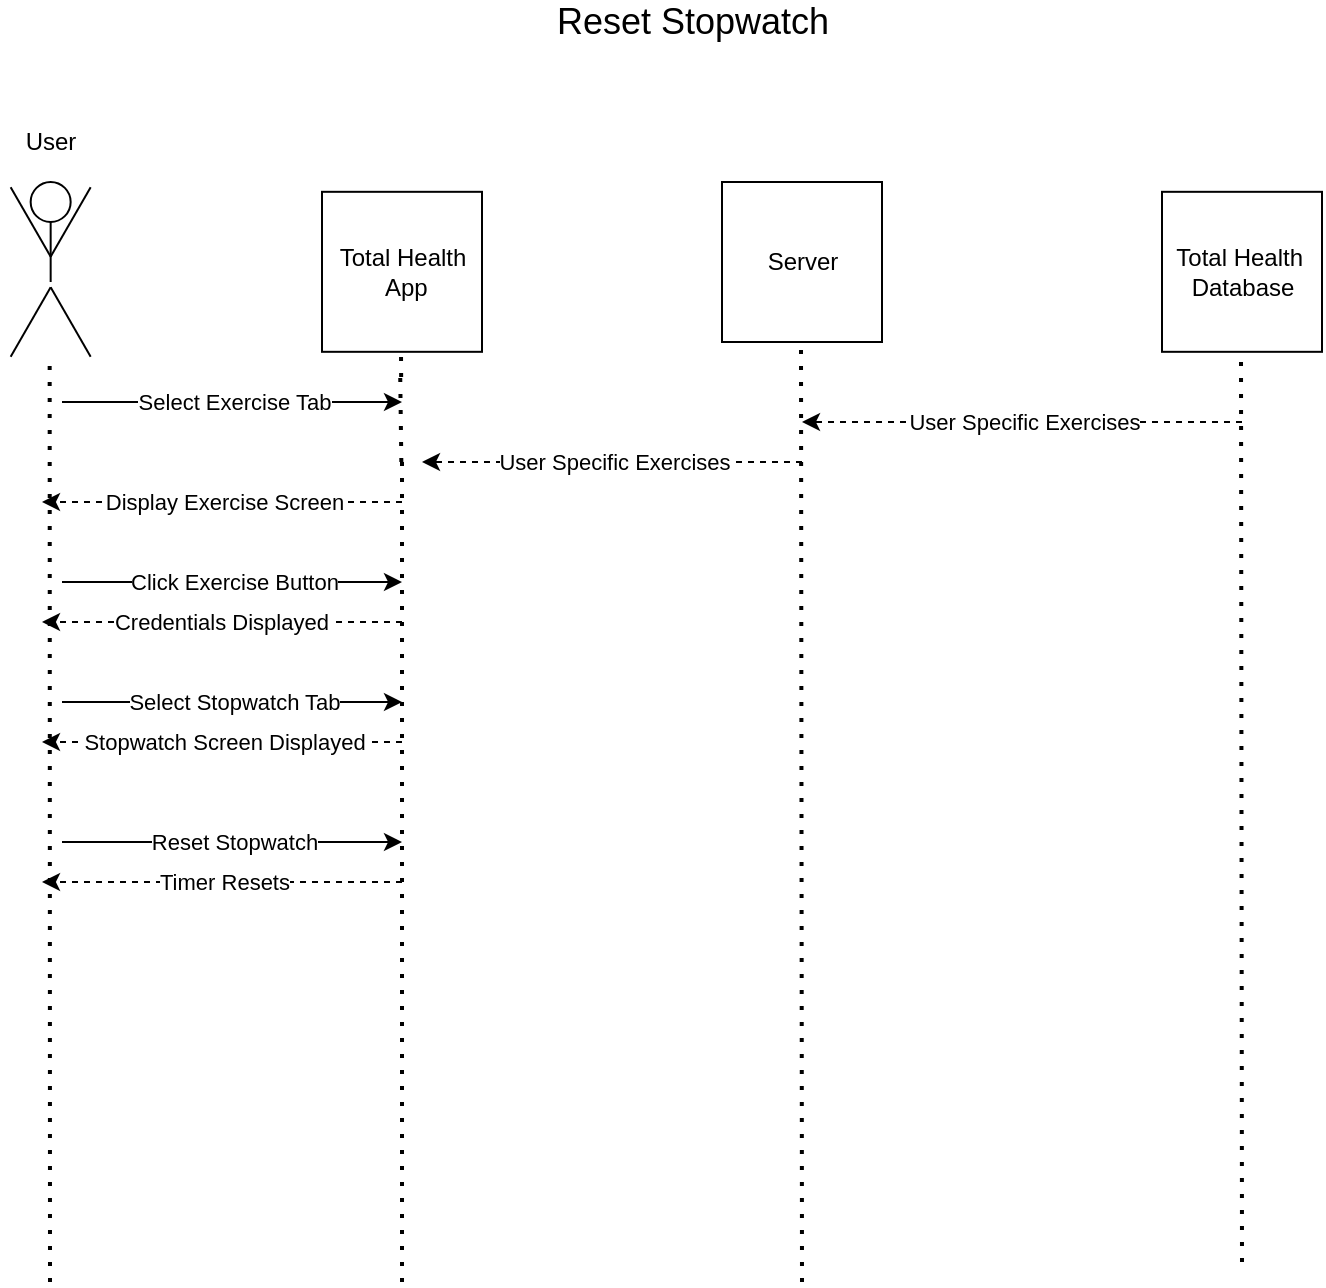 <mxfile version="16.0.3" type="github"><diagram id="kgpKYQtTHZ0yAKxKKP6v" name="Page-1"><mxGraphModel dx="1038" dy="536" grid="1" gridSize="10" guides="1" tooltips="1" connect="1" arrows="1" fold="1" page="1" pageScale="1" pageWidth="850" pageHeight="1100" math="0" shadow="0"><root><mxCell id="0"/><mxCell id="1" parent="0"/><mxCell id="7puuVnWby1s3PZwzZjGk-1" value="" style="group" parent="1" vertex="1" connectable="0"><mxGeometry x="80.0" y="150" width="48.66" height="89.821" as="geometry"/></mxCell><mxCell id="7puuVnWby1s3PZwzZjGk-2" value="" style="ellipse;whiteSpace=wrap;html=1;aspect=fixed;fillColor=none;" parent="7puuVnWby1s3PZwzZjGk-1" vertex="1"><mxGeometry x="14.33" width="20" height="20" as="geometry"/></mxCell><mxCell id="7puuVnWby1s3PZwzZjGk-3" value="" style="line;strokeWidth=1;direction=south;html=1;fillColor=none;" parent="7puuVnWby1s3PZwzZjGk-1" vertex="1"><mxGeometry x="19.33" y="20" width="10" height="30" as="geometry"/></mxCell><mxCell id="7puuVnWby1s3PZwzZjGk-4" value="" style="line;strokeWidth=1;direction=south;html=1;fillColor=none;rotation=30;" parent="7puuVnWby1s3PZwzZjGk-1" vertex="1"><mxGeometry x="9.33" y="50" width="10" height="40" as="geometry"/></mxCell><mxCell id="7puuVnWby1s3PZwzZjGk-5" value="" style="line;strokeWidth=1;direction=south;html=1;fillColor=none;rotation=-30;" parent="7puuVnWby1s3PZwzZjGk-1" vertex="1"><mxGeometry x="29.33" y="50" width="10" height="40" as="geometry"/></mxCell><mxCell id="7puuVnWby1s3PZwzZjGk-6" value="" style="line;strokeWidth=1;direction=south;html=1;fillColor=none;rotation=-150;" parent="7puuVnWby1s3PZwzZjGk-1" vertex="1"><mxGeometry x="29.33" y="-0.001" width="10" height="40" as="geometry"/></mxCell><mxCell id="7puuVnWby1s3PZwzZjGk-7" value="" style="line;strokeWidth=1;direction=south;html=1;fillColor=none;rotation=-210;" parent="7puuVnWby1s3PZwzZjGk-1" vertex="1"><mxGeometry x="9.33" y="-0.001" width="10" height="40" as="geometry"/></mxCell><mxCell id="7puuVnWby1s3PZwzZjGk-8" value="" style="whiteSpace=wrap;html=1;aspect=fixed;strokeWidth=1;fillColor=none;" parent="1" vertex="1"><mxGeometry x="240" y="154.91" width="80" height="80" as="geometry"/></mxCell><mxCell id="7puuVnWby1s3PZwzZjGk-9" value="" style="whiteSpace=wrap;html=1;aspect=fixed;strokeWidth=1;fillColor=none;" parent="1" vertex="1"><mxGeometry x="440" y="150" width="80" height="80" as="geometry"/></mxCell><mxCell id="7puuVnWby1s3PZwzZjGk-10" value="" style="whiteSpace=wrap;html=1;aspect=fixed;strokeWidth=1;fillColor=none;" parent="1" vertex="1"><mxGeometry x="660" y="154.91" width="80" height="80" as="geometry"/></mxCell><mxCell id="7puuVnWby1s3PZwzZjGk-11" value="" style="endArrow=none;dashed=1;html=1;dashPattern=1 3;strokeWidth=2;rounded=0;" parent="1" edge="1"><mxGeometry width="50" height="50" relative="1" as="geometry"><mxPoint x="104.0" y="700" as="sourcePoint"/><mxPoint x="103.83" y="239.82" as="targetPoint"/></mxGeometry></mxCell><mxCell id="7puuVnWby1s3PZwzZjGk-12" value="" style="endArrow=none;dashed=1;html=1;dashPattern=1 3;strokeWidth=2;rounded=0;startArrow=none;" parent="1" edge="1"><mxGeometry width="50" height="50" relative="1" as="geometry"><mxPoint x="279.579" y="247.5" as="sourcePoint"/><mxPoint x="279.5" y="234.91" as="targetPoint"/></mxGeometry></mxCell><mxCell id="7puuVnWby1s3PZwzZjGk-13" value="" style="endArrow=none;dashed=1;html=1;dashPattern=1 3;strokeWidth=2;rounded=0;startArrow=none;" parent="1" edge="1"><mxGeometry width="50" height="50" relative="1" as="geometry"><mxPoint x="480" y="700" as="sourcePoint"/><mxPoint x="479.5" y="230" as="targetPoint"/></mxGeometry></mxCell><mxCell id="7puuVnWby1s3PZwzZjGk-14" value="" style="endArrow=none;dashed=1;html=1;dashPattern=1 3;strokeWidth=2;rounded=0;startArrow=none;" parent="1" edge="1"><mxGeometry width="50" height="50" relative="1" as="geometry"><mxPoint x="700" y="690" as="sourcePoint"/><mxPoint x="699.5" y="234.91" as="targetPoint"/></mxGeometry></mxCell><mxCell id="7puuVnWby1s3PZwzZjGk-15" value="Total Health&lt;br&gt;&amp;nbsp;App" style="text;html=1;resizable=0;autosize=1;align=center;verticalAlign=middle;points=[];fillColor=none;strokeColor=none;rounded=0;" parent="1" vertex="1"><mxGeometry x="240" y="179.91" width="80" height="30" as="geometry"/></mxCell><mxCell id="7puuVnWby1s3PZwzZjGk-16" value="Server" style="text;html=1;resizable=0;autosize=1;align=center;verticalAlign=middle;points=[];fillColor=none;strokeColor=none;rounded=0;" parent="1" vertex="1"><mxGeometry x="455" y="180" width="50" height="20" as="geometry"/></mxCell><mxCell id="7puuVnWby1s3PZwzZjGk-17" value="Total Health&amp;nbsp;&lt;br&gt;Database" style="text;html=1;resizable=0;autosize=1;align=center;verticalAlign=middle;points=[];fillColor=none;strokeColor=none;rounded=0;" parent="1" vertex="1"><mxGeometry x="660" y="179.91" width="80" height="30" as="geometry"/></mxCell><mxCell id="7puuVnWby1s3PZwzZjGk-18" value="User" style="text;html=1;resizable=0;autosize=1;align=center;verticalAlign=middle;points=[];fillColor=none;strokeColor=none;rounded=0;" parent="1" vertex="1"><mxGeometry x="84.33" y="120" width="40" height="20" as="geometry"/></mxCell><mxCell id="7puuVnWby1s3PZwzZjGk-19" value="" style="endArrow=classic;html=1;rounded=0;" parent="1" edge="1"><mxGeometry relative="1" as="geometry"><mxPoint x="110" y="260" as="sourcePoint"/><mxPoint x="280" y="260" as="targetPoint"/></mxGeometry></mxCell><mxCell id="7puuVnWby1s3PZwzZjGk-20" value="Select Exercise Tab" style="edgeLabel;resizable=0;html=1;align=center;verticalAlign=middle;strokeWidth=1;fillColor=none;" parent="7puuVnWby1s3PZwzZjGk-19" connectable="0" vertex="1"><mxGeometry relative="1" as="geometry"><mxPoint x="1" as="offset"/></mxGeometry></mxCell><mxCell id="7puuVnWby1s3PZwzZjGk-21" value="" style="endArrow=classic;html=1;rounded=0;dashed=1;" parent="1" edge="1"><mxGeometry relative="1" as="geometry"><mxPoint x="280" y="310" as="sourcePoint"/><mxPoint x="100" y="310" as="targetPoint"/></mxGeometry></mxCell><mxCell id="7puuVnWby1s3PZwzZjGk-22" value="Display Exercise Screen" style="edgeLabel;resizable=0;html=1;align=center;verticalAlign=middle;strokeWidth=1;fillColor=none;" parent="7puuVnWby1s3PZwzZjGk-21" connectable="0" vertex="1"><mxGeometry relative="1" as="geometry"><mxPoint x="1" as="offset"/></mxGeometry></mxCell><mxCell id="7puuVnWby1s3PZwzZjGk-23" value="" style="endArrow=none;dashed=1;html=1;dashPattern=1 3;strokeWidth=2;rounded=0;" parent="1" edge="1"><mxGeometry width="50" height="50" relative="1" as="geometry"><mxPoint x="280" y="700" as="sourcePoint"/><mxPoint x="280" y="290" as="targetPoint"/></mxGeometry></mxCell><mxCell id="7puuVnWby1s3PZwzZjGk-24" value="" style="endArrow=none;dashed=1;html=1;dashPattern=1 3;strokeWidth=2;rounded=0;startArrow=none;" parent="1" edge="1"><mxGeometry width="50" height="50" relative="1" as="geometry"><mxPoint x="279.672" y="290" as="sourcePoint"/><mxPoint x="279.115" y="247.5" as="targetPoint"/></mxGeometry></mxCell><mxCell id="7puuVnWby1s3PZwzZjGk-25" value="&lt;font style=&quot;font-size: 18px&quot;&gt;Reset Stopwatch&lt;/font&gt;" style="text;html=1;resizable=0;autosize=1;align=center;verticalAlign=middle;points=[];fillColor=none;strokeColor=none;rounded=0;" parent="1" vertex="1"><mxGeometry x="350" y="60" width="150" height="20" as="geometry"/></mxCell><mxCell id="7puuVnWby1s3PZwzZjGk-26" value="" style="endArrow=classic;html=1;rounded=0;dashed=1;" parent="1" edge="1"><mxGeometry relative="1" as="geometry"><mxPoint x="700" y="270" as="sourcePoint"/><mxPoint x="480" y="270" as="targetPoint"/></mxGeometry></mxCell><mxCell id="7puuVnWby1s3PZwzZjGk-27" value="User Specific Exercises" style="edgeLabel;resizable=0;html=1;align=center;verticalAlign=middle;strokeWidth=1;fillColor=none;" parent="7puuVnWby1s3PZwzZjGk-26" connectable="0" vertex="1"><mxGeometry relative="1" as="geometry"><mxPoint x="1" as="offset"/></mxGeometry></mxCell><mxCell id="7puuVnWby1s3PZwzZjGk-28" value="" style="endArrow=classic;html=1;rounded=0;dashed=1;" parent="1" edge="1"><mxGeometry relative="1" as="geometry"><mxPoint x="480" y="290" as="sourcePoint"/><mxPoint x="290" y="290" as="targetPoint"/></mxGeometry></mxCell><mxCell id="7puuVnWby1s3PZwzZjGk-29" value="User Specific Exercises" style="edgeLabel;resizable=0;html=1;align=center;verticalAlign=middle;strokeWidth=1;fillColor=none;" parent="7puuVnWby1s3PZwzZjGk-28" connectable="0" vertex="1"><mxGeometry relative="1" as="geometry"><mxPoint x="1" as="offset"/></mxGeometry></mxCell><mxCell id="7puuVnWby1s3PZwzZjGk-30" value="" style="endArrow=classic;html=1;rounded=0;" parent="1" edge="1"><mxGeometry relative="1" as="geometry"><mxPoint x="110" y="350" as="sourcePoint"/><mxPoint x="280" y="350" as="targetPoint"/></mxGeometry></mxCell><mxCell id="7puuVnWby1s3PZwzZjGk-31" value="Click Exercise Button" style="edgeLabel;resizable=0;html=1;align=center;verticalAlign=middle;strokeWidth=1;fillColor=none;" parent="7puuVnWby1s3PZwzZjGk-30" connectable="0" vertex="1"><mxGeometry relative="1" as="geometry"><mxPoint x="1" as="offset"/></mxGeometry></mxCell><mxCell id="7puuVnWby1s3PZwzZjGk-32" value="" style="endArrow=classic;html=1;rounded=0;" parent="1" edge="1"><mxGeometry relative="1" as="geometry"><mxPoint x="110" y="410" as="sourcePoint"/><mxPoint x="280" y="410" as="targetPoint"/></mxGeometry></mxCell><mxCell id="7puuVnWby1s3PZwzZjGk-33" value="Select Stopwatch Tab" style="edgeLabel;resizable=0;html=1;align=center;verticalAlign=middle;strokeWidth=1;fillColor=none;" parent="7puuVnWby1s3PZwzZjGk-32" connectable="0" vertex="1"><mxGeometry relative="1" as="geometry"><mxPoint x="1" as="offset"/></mxGeometry></mxCell><mxCell id="7puuVnWby1s3PZwzZjGk-34" value="" style="endArrow=classic;html=1;rounded=0;" parent="1" edge="1"><mxGeometry relative="1" as="geometry"><mxPoint x="110" y="480" as="sourcePoint"/><mxPoint x="280" y="480" as="targetPoint"/></mxGeometry></mxCell><mxCell id="7puuVnWby1s3PZwzZjGk-35" value="Reset Stopwatch" style="edgeLabel;resizable=0;html=1;align=center;verticalAlign=middle;strokeWidth=1;fillColor=none;" parent="7puuVnWby1s3PZwzZjGk-34" connectable="0" vertex="1"><mxGeometry relative="1" as="geometry"><mxPoint x="1" as="offset"/></mxGeometry></mxCell><mxCell id="7puuVnWby1s3PZwzZjGk-38" value="" style="endArrow=classic;html=1;rounded=0;dashed=1;" parent="1" edge="1"><mxGeometry relative="1" as="geometry"><mxPoint x="280" y="370" as="sourcePoint"/><mxPoint x="100" y="370" as="targetPoint"/></mxGeometry></mxCell><mxCell id="7puuVnWby1s3PZwzZjGk-39" value="Credentials Displayed&amp;nbsp;" style="edgeLabel;resizable=0;html=1;align=center;verticalAlign=middle;strokeWidth=1;fillColor=none;" parent="7puuVnWby1s3PZwzZjGk-38" connectable="0" vertex="1"><mxGeometry relative="1" as="geometry"><mxPoint x="1" as="offset"/></mxGeometry></mxCell><mxCell id="7puuVnWby1s3PZwzZjGk-42" value="" style="endArrow=classic;html=1;rounded=0;dashed=1;" parent="1" edge="1"><mxGeometry relative="1" as="geometry"><mxPoint x="280" y="500" as="sourcePoint"/><mxPoint x="100" y="500" as="targetPoint"/></mxGeometry></mxCell><mxCell id="7puuVnWby1s3PZwzZjGk-43" value="Timer Resets" style="edgeLabel;resizable=0;html=1;align=center;verticalAlign=middle;strokeWidth=1;fillColor=none;" parent="7puuVnWby1s3PZwzZjGk-42" connectable="0" vertex="1"><mxGeometry relative="1" as="geometry"><mxPoint x="1" as="offset"/></mxGeometry></mxCell><mxCell id="7puuVnWby1s3PZwzZjGk-44" value="" style="endArrow=classic;html=1;rounded=0;dashed=1;" parent="1" edge="1"><mxGeometry relative="1" as="geometry"><mxPoint x="280" y="430" as="sourcePoint"/><mxPoint x="100" y="430" as="targetPoint"/></mxGeometry></mxCell><mxCell id="7puuVnWby1s3PZwzZjGk-45" value="Stopwatch Screen Displayed" style="edgeLabel;resizable=0;html=1;align=center;verticalAlign=middle;strokeWidth=1;fillColor=none;" parent="7puuVnWby1s3PZwzZjGk-44" connectable="0" vertex="1"><mxGeometry relative="1" as="geometry"><mxPoint x="1" as="offset"/></mxGeometry></mxCell></root></mxGraphModel></diagram></mxfile>